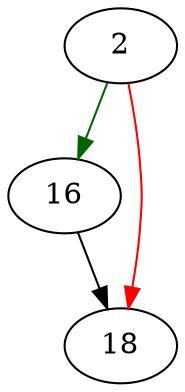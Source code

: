 strict digraph "xstrcoll_extension" {
	// Node definitions.
	2 [entry=true];
	16;
	18;

	// Edge definitions.
	2 -> 16 [
		color=darkgreen
		cond=true
	];
	2 -> 18 [
		color=red
		cond=false
	];
	16 -> 18;
}